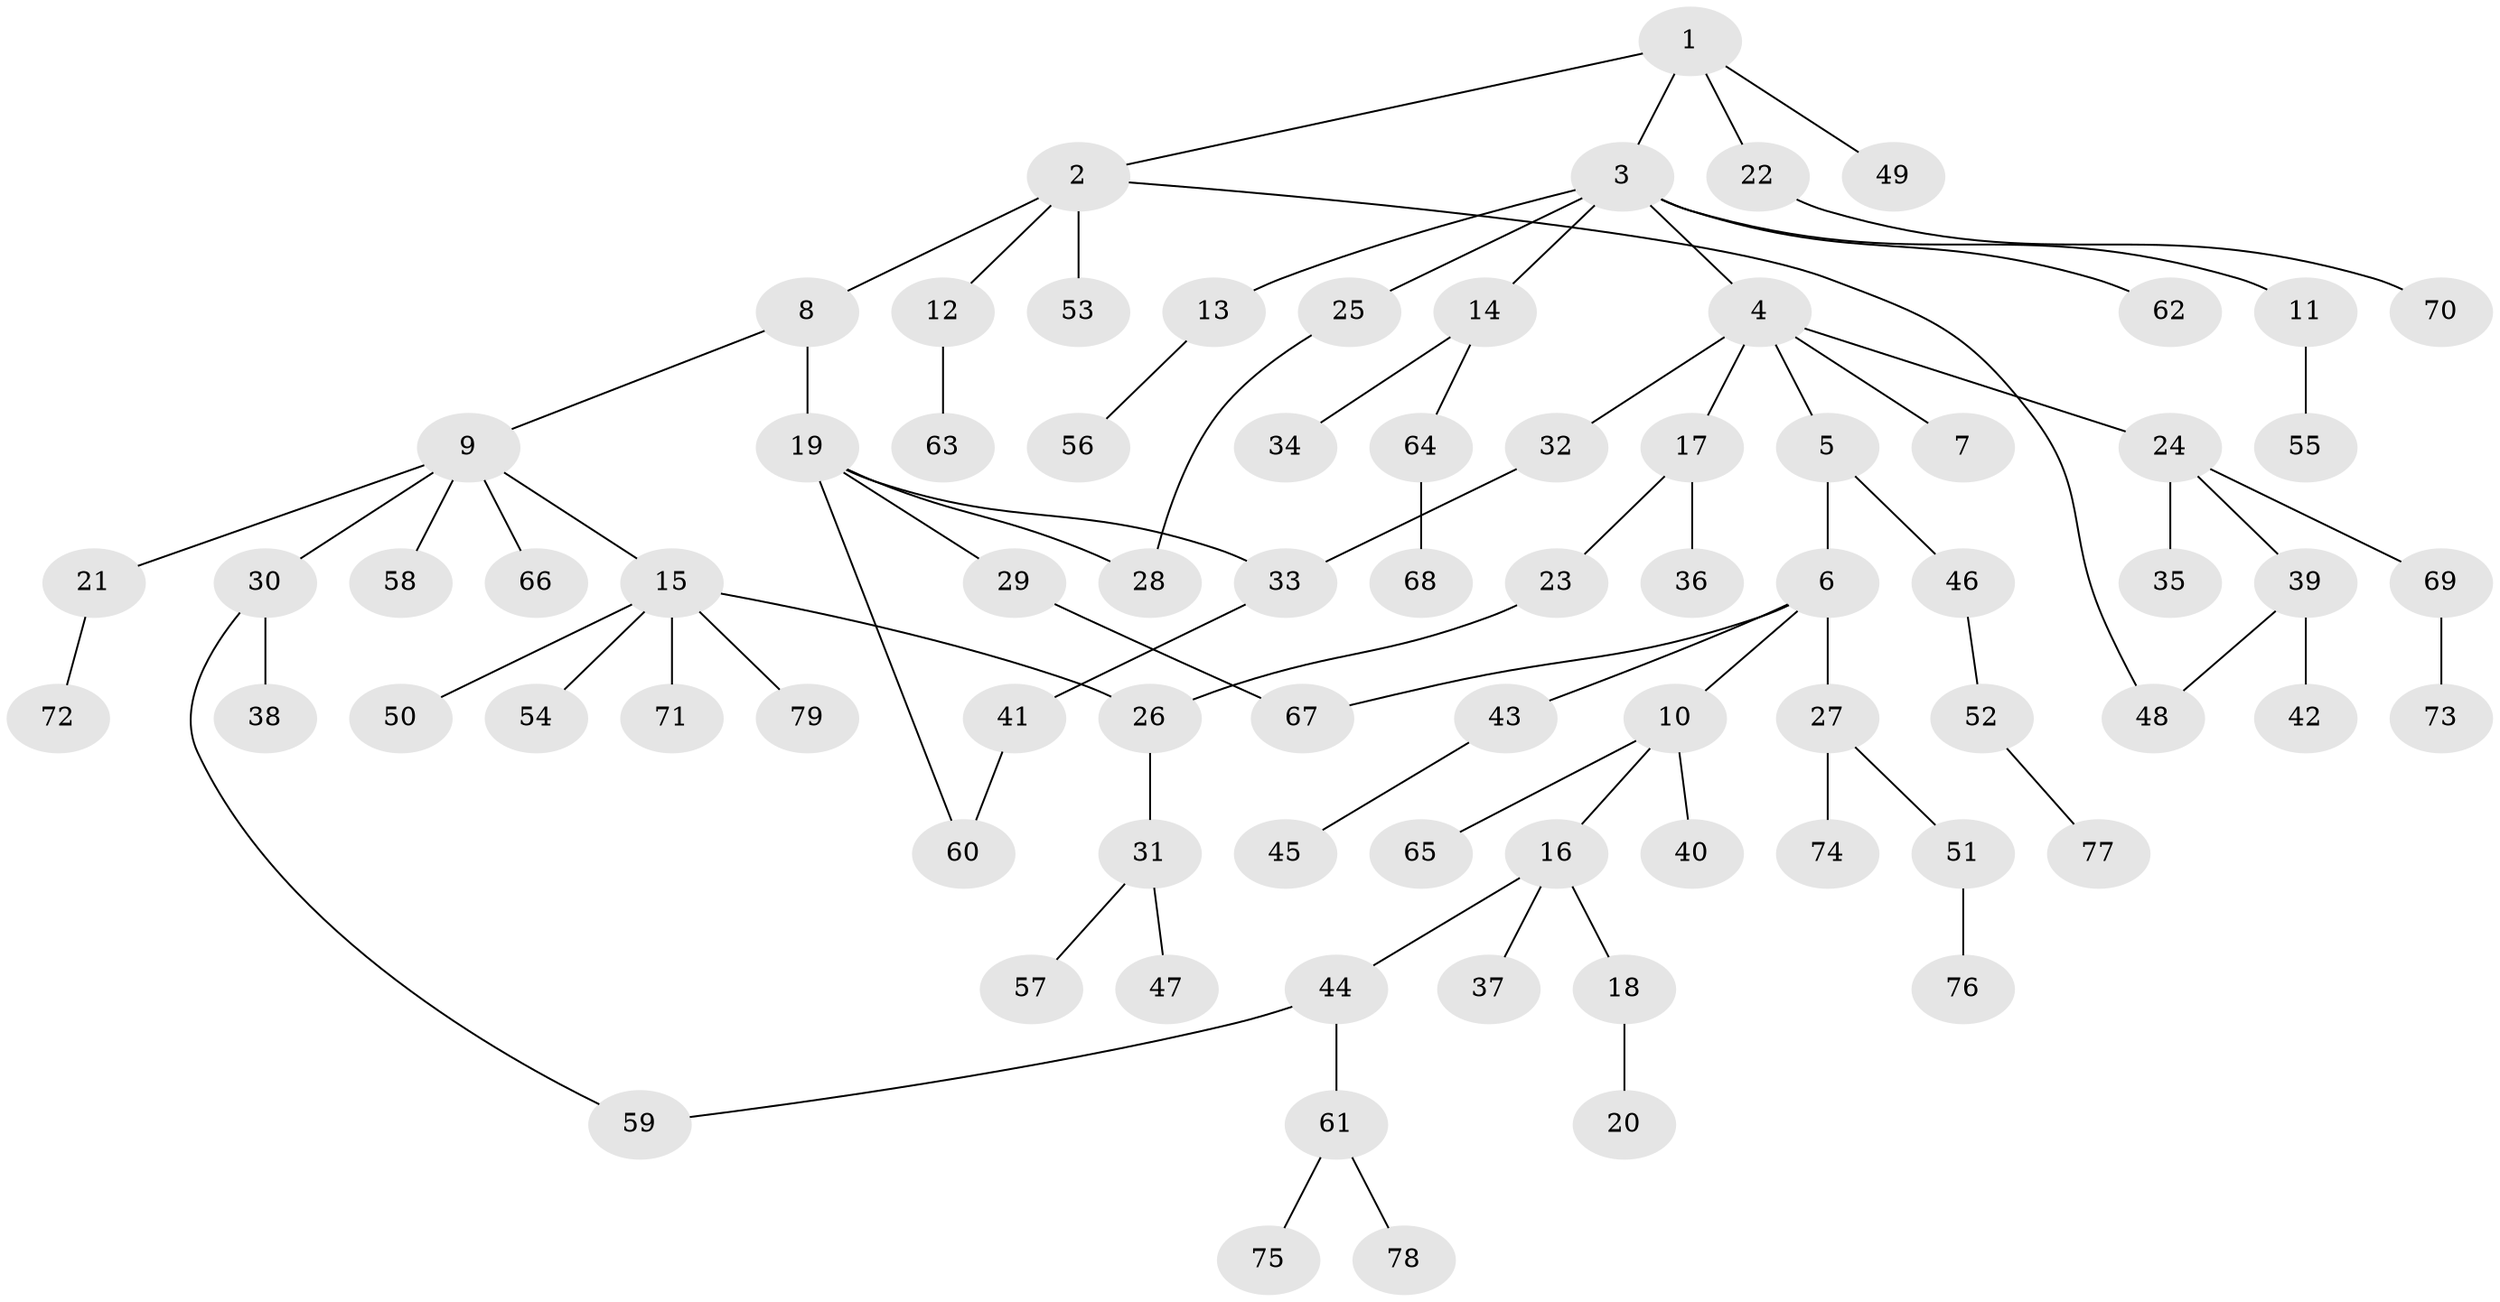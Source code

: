 // coarse degree distribution, {3: 0.25, 2: 0.15625, 5: 0.09375, 1: 0.40625, 4: 0.09375}
// Generated by graph-tools (version 1.1) at 2025/36/03/04/25 23:36:08]
// undirected, 79 vertices, 85 edges
graph export_dot {
  node [color=gray90,style=filled];
  1;
  2;
  3;
  4;
  5;
  6;
  7;
  8;
  9;
  10;
  11;
  12;
  13;
  14;
  15;
  16;
  17;
  18;
  19;
  20;
  21;
  22;
  23;
  24;
  25;
  26;
  27;
  28;
  29;
  30;
  31;
  32;
  33;
  34;
  35;
  36;
  37;
  38;
  39;
  40;
  41;
  42;
  43;
  44;
  45;
  46;
  47;
  48;
  49;
  50;
  51;
  52;
  53;
  54;
  55;
  56;
  57;
  58;
  59;
  60;
  61;
  62;
  63;
  64;
  65;
  66;
  67;
  68;
  69;
  70;
  71;
  72;
  73;
  74;
  75;
  76;
  77;
  78;
  79;
  1 -- 2;
  1 -- 3;
  1 -- 22;
  1 -- 49;
  2 -- 8;
  2 -- 12;
  2 -- 53;
  2 -- 48;
  3 -- 4;
  3 -- 11;
  3 -- 13;
  3 -- 14;
  3 -- 25;
  3 -- 62;
  4 -- 5;
  4 -- 7;
  4 -- 17;
  4 -- 24;
  4 -- 32;
  5 -- 6;
  5 -- 46;
  6 -- 10;
  6 -- 27;
  6 -- 43;
  6 -- 67;
  8 -- 9;
  8 -- 19;
  9 -- 15;
  9 -- 21;
  9 -- 30;
  9 -- 58;
  9 -- 66;
  10 -- 16;
  10 -- 40;
  10 -- 65;
  11 -- 55;
  12 -- 63;
  13 -- 56;
  14 -- 34;
  14 -- 64;
  15 -- 26;
  15 -- 50;
  15 -- 54;
  15 -- 71;
  15 -- 79;
  16 -- 18;
  16 -- 37;
  16 -- 44;
  17 -- 23;
  17 -- 36;
  18 -- 20;
  19 -- 28;
  19 -- 29;
  19 -- 60;
  19 -- 33;
  21 -- 72;
  22 -- 70;
  23 -- 26;
  24 -- 35;
  24 -- 39;
  24 -- 69;
  25 -- 28;
  26 -- 31;
  27 -- 51;
  27 -- 74;
  29 -- 67;
  30 -- 38;
  30 -- 59;
  31 -- 47;
  31 -- 57;
  32 -- 33;
  33 -- 41;
  39 -- 42;
  39 -- 48;
  41 -- 60;
  43 -- 45;
  44 -- 59;
  44 -- 61;
  46 -- 52;
  51 -- 76;
  52 -- 77;
  61 -- 75;
  61 -- 78;
  64 -- 68;
  69 -- 73;
}
